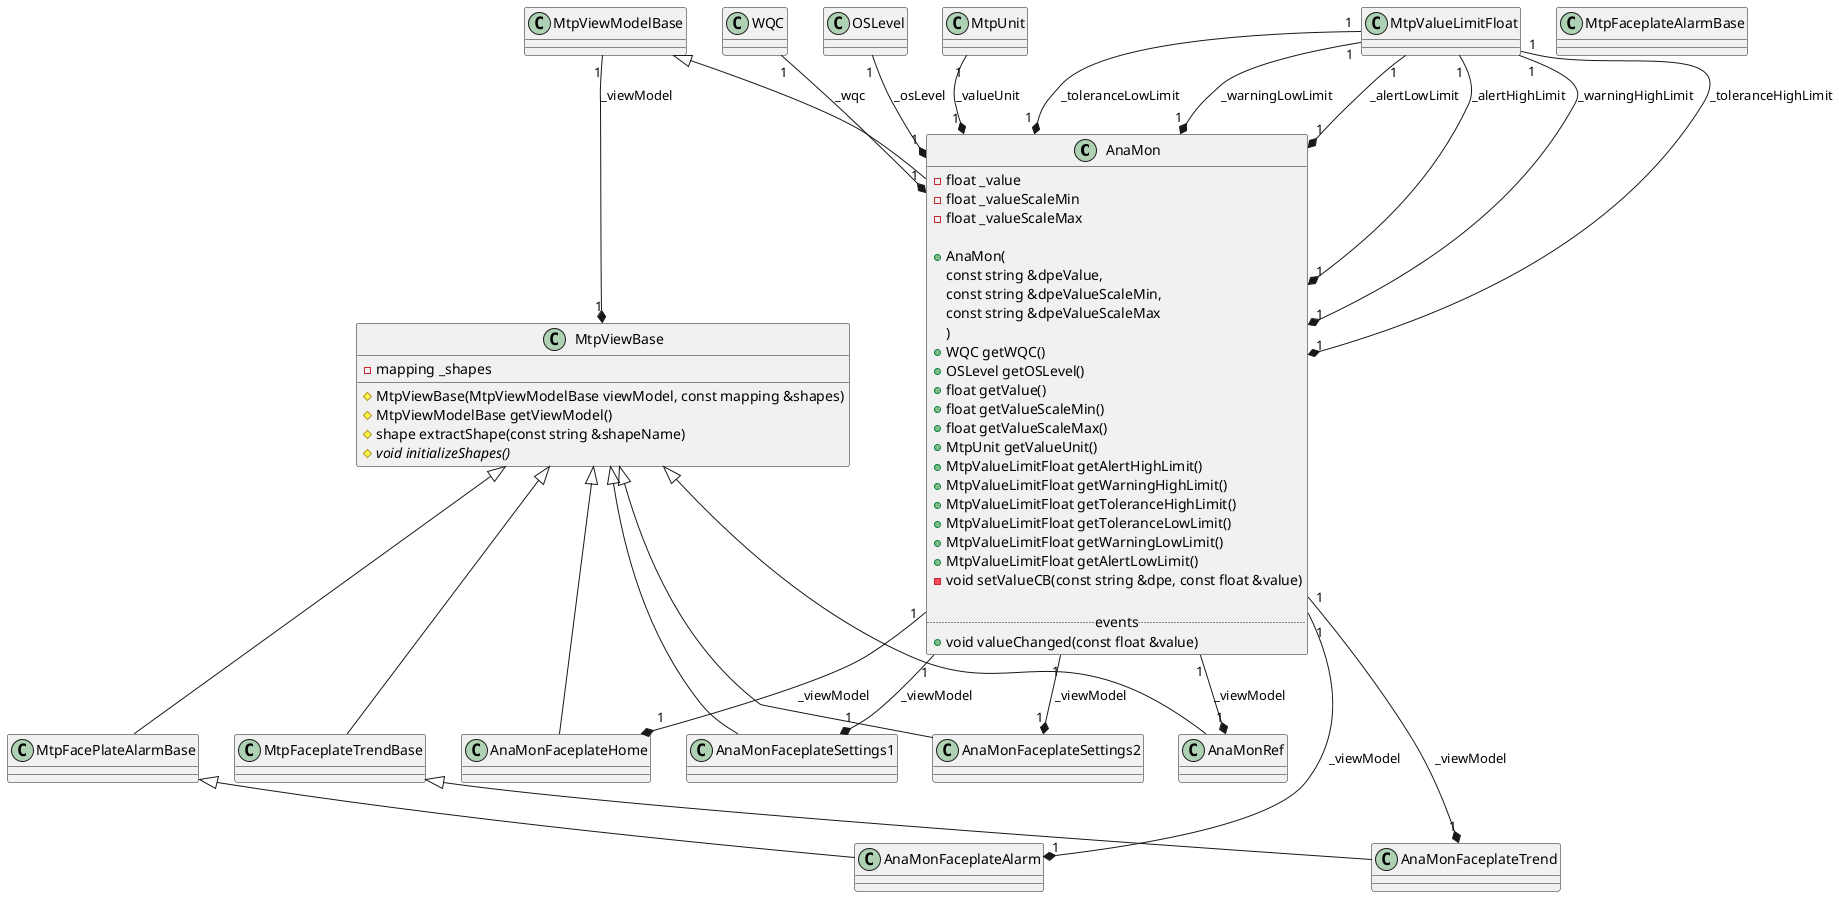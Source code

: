 @startuml AnaMon

class AnaMon
{
    - float _value
    - float _valueScaleMin
    - float _valueScaleMax

    + AnaMon(
        const string &dpeValue,
        const string &dpeValueScaleMin,
        const string &dpeValueScaleMax
    )
    + WQC getWQC()
    + OSLevel getOSLevel()
    + float getValue()
    + float getValueScaleMin()
    + float getValueScaleMax()
    + MtpUnit getValueUnit()
    + MtpValueLimitFloat getAlertHighLimit()
    + MtpValueLimitFloat getWarningHighLimit()
    + MtpValueLimitFloat getToleranceHighLimit()
    + MtpValueLimitFloat getToleranceLowLimit()
    + MtpValueLimitFloat getWarningLowLimit()
    + MtpValueLimitFloat getAlertLowLimit()
    ' DPE: V
    - void setValueCB(const string &dpe, const float &value)

    ..events..
    + void valueChanged(const float &value)
}

MtpViewModelBase <|-- AnaMon
WQC "1" --* "1" AnaMon : _wqc
OSLevel "1" --* "1" AnaMon : _osLevel
'DPE: VUnit
MtpUnit "1" --* "1" AnaMon : _valueUnit
'DPE: VAHLim, VAHEn, VAHAct
MtpValueLimitFloat "1" --* "1" AnaMon : _alertHighLimit
'DPE: VWHLim, VWHEn, VWHAct
MtpValueLimitFloat "1" --* "1" AnaMon : _warningHighLimit
'DPE: VTHLim, VTHEn, VTHAct
MtpValueLimitFloat "1" --* "1" AnaMon : _toleranceHighLimit
'DPE: VTLLim, VTLEn, VTLAct
MtpValueLimitFloat "1" --* "1" AnaMon : _toleranceLowLimit
'DPE: VWLLim, VWLEn, VWLAct
MtpValueLimitFloat "1" --* "1" AnaMon : _warningLowLimit
'DPE: VALLim, VALEn, VALAct
MtpValueLimitFloat "1" --* "1" AnaMon : _alertLowLimit

class MtpViewBase
{
    - mapping _shapes

    # MtpViewBase(MtpViewModelBase viewModel, const mapping &shapes)
    # MtpViewModelBase getViewModel()
    # shape extractShape(const string &shapeName)
    # {abstract} void initializeShapes()
}

MtpViewModelBase "1" --* "1" MtpViewBase : _viewModel

class AnaMonFaceplateHome
{
}

class AnaMonFaceplateSettings1
{

}

class AnaMonFaceplateSettings2
{

}

class MtpFaceplateAlarmBase
{

}

MtpViewBase <|-- MtpFacePlateAlarmBase

class AnaMonFaceplateAlarm
{

}

MtpFacePlateAlarmBase <|-- AnaMonFaceplateAlarm

class MtpFaceplateTrendBase
{

}

MtpViewBase <|-- MtpFaceplateTrendBase

class AnaMonFaceplateTrend
{

}

MtpFaceplateTrendBase <|-- AnaMonFaceplateTrend

MtpViewBase <|-- AnaMonFaceplateHome
AnaMon "1" --* "1" AnaMonFaceplateHome : _viewModel
MtpViewBase <|-- AnaMonFaceplateSettings1
AnaMon "1" --* "1" AnaMonFaceplateSettings1 : _viewModel
MtpViewBase <|-- AnaMonFaceplateSettings2
AnaMon "1" --* "1" AnaMonFaceplateSettings2 : _viewModel
AnaMon "1" --* "1" AnaMonFaceplateAlarm : _viewModel
AnaMon "1" --* "1" AnaMonFaceplateTrend : _viewModel


class AnaMonRef 
{

}

MtpViewBase <|-- AnaMonRef
AnaMon "1" --* "1" AnaMonRef : _viewModel
@enduml